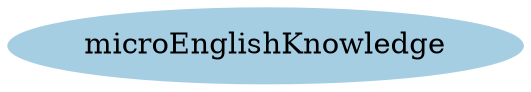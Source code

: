 digraph dependencies {
  node[shape="ellipse",style="filled",colorscheme=paired12]

  
    "microEnglishKnowledge"[label="microEnglishKnowledge", color=1]
  

  node[shape="ellipse",style="filled",color=2]
  
    
  
}
